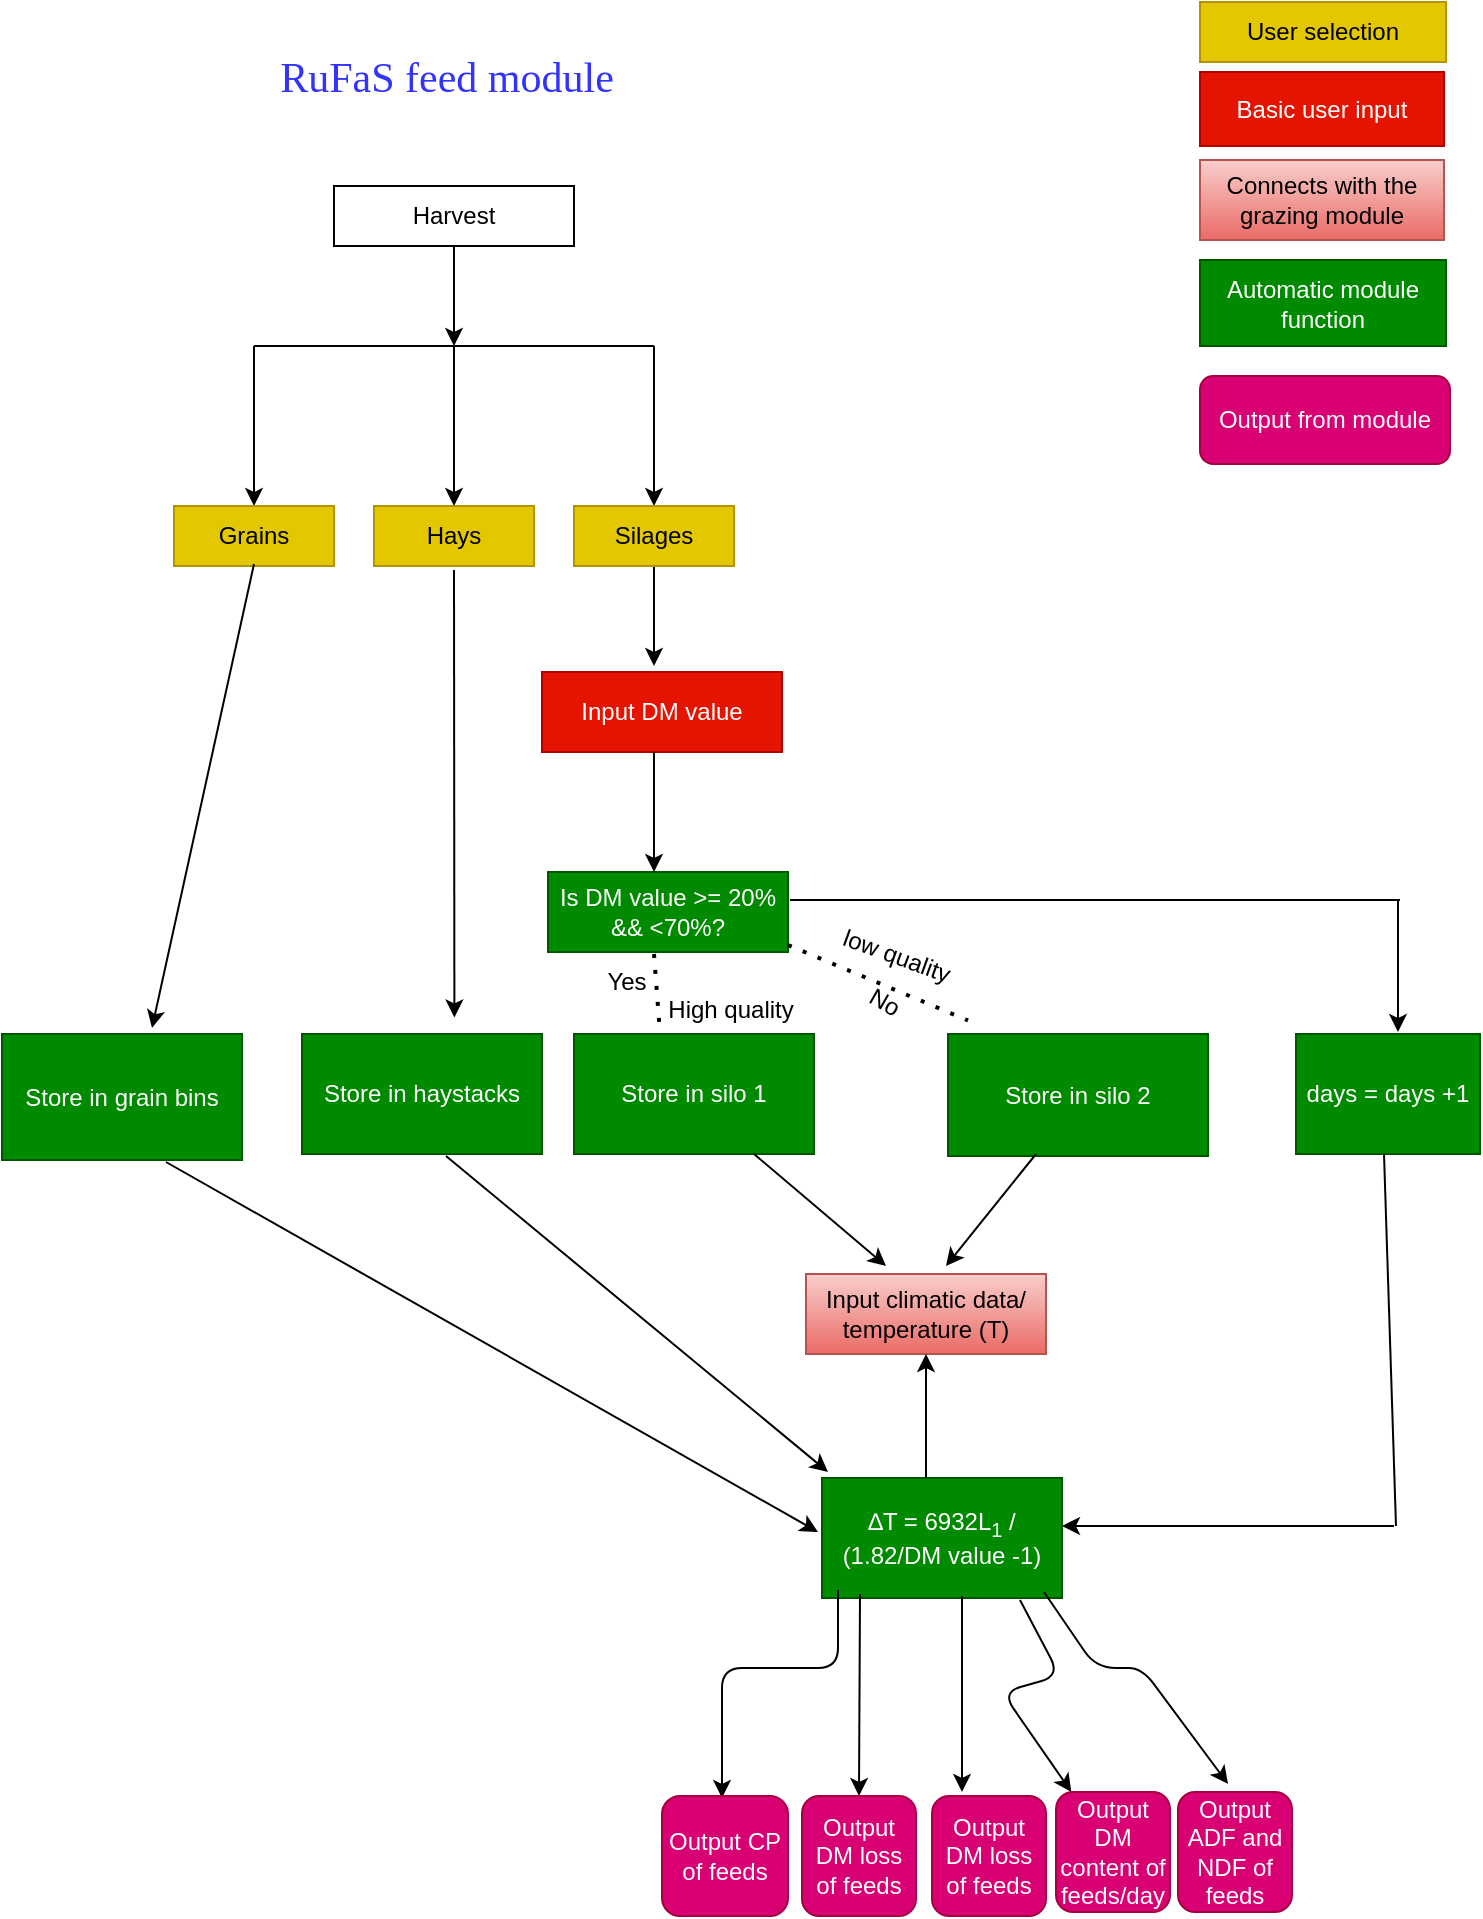 <mxfile version="14.8.0" type="github">
  <diagram id="DUUOf399uBdJKGY2ofoX" name="Page-1">
    <mxGraphModel dx="782" dy="420" grid="0" gridSize="10" guides="1" tooltips="1" connect="1" arrows="1" fold="1" page="1" pageScale="1" pageWidth="850" pageHeight="1400" background="none" math="0" shadow="0">
      <root>
        <mxCell id="0" />
        <mxCell id="1" parent="0" />
        <mxCell id="M2hDqggpuAr9q3mNzkYl-5" value="" style="endArrow=classic;html=1;" parent="1" edge="1">
          <mxGeometry width="50" height="50" relative="1" as="geometry">
            <mxPoint x="430" y="200" as="sourcePoint" />
            <mxPoint x="430" y="280" as="targetPoint" />
          </mxGeometry>
        </mxCell>
        <mxCell id="M2hDqggpuAr9q3mNzkYl-9" value="Hays" style="rounded=0;whiteSpace=wrap;html=1;fillColor=#e3c800;strokeColor=#B09500;fontColor=#000000;" parent="1" vertex="1">
          <mxGeometry x="290" y="280" width="80" height="30" as="geometry" />
        </mxCell>
        <mxCell id="M2hDqggpuAr9q3mNzkYl-12" value="Harvest" style="rounded=0;whiteSpace=wrap;html=1;" parent="1" vertex="1">
          <mxGeometry x="270" y="120" width="120" height="30" as="geometry" />
        </mxCell>
        <mxCell id="M2hDqggpuAr9q3mNzkYl-15" value="" style="endArrow=classic;html=1;exitX=0.5;exitY=1;exitDx=0;exitDy=0;" parent="1" source="M2hDqggpuAr9q3mNzkYl-12" edge="1">
          <mxGeometry width="50" height="50" relative="1" as="geometry">
            <mxPoint x="250" y="250" as="sourcePoint" />
            <mxPoint x="330" y="200" as="targetPoint" />
          </mxGeometry>
        </mxCell>
        <mxCell id="M2hDqggpuAr9q3mNzkYl-17" value="" style="endArrow=none;html=1;" parent="1" edge="1">
          <mxGeometry width="50" height="50" relative="1" as="geometry">
            <mxPoint x="230" y="200" as="sourcePoint" />
            <mxPoint x="430" y="200" as="targetPoint" />
          </mxGeometry>
        </mxCell>
        <mxCell id="M2hDqggpuAr9q3mNzkYl-18" value="" style="endArrow=classic;html=1;" parent="1" edge="1">
          <mxGeometry width="50" height="50" relative="1" as="geometry">
            <mxPoint x="330" y="200" as="sourcePoint" />
            <mxPoint x="330" y="280" as="targetPoint" />
          </mxGeometry>
        </mxCell>
        <mxCell id="M2hDqggpuAr9q3mNzkYl-19" value="" style="endArrow=classic;html=1;" parent="1" edge="1">
          <mxGeometry width="50" height="50" relative="1" as="geometry">
            <mxPoint x="230" y="200" as="sourcePoint" />
            <mxPoint x="230" y="280" as="targetPoint" />
          </mxGeometry>
        </mxCell>
        <mxCell id="M2hDqggpuAr9q3mNzkYl-20" value="Grains" style="rounded=0;whiteSpace=wrap;html=1;fillColor=#e3c800;strokeColor=#B09500;fontColor=#000000;" parent="1" vertex="1">
          <mxGeometry x="190" y="280" width="80" height="30" as="geometry" />
        </mxCell>
        <mxCell id="M2hDqggpuAr9q3mNzkYl-21" value="" style="endArrow=classic;html=1;exitX=0.5;exitY=1;exitDx=0;exitDy=0;" parent="1" edge="1">
          <mxGeometry width="50" height="50" relative="1" as="geometry">
            <mxPoint x="430" y="310.0" as="sourcePoint" />
            <mxPoint x="430" y="360" as="targetPoint" />
          </mxGeometry>
        </mxCell>
        <mxCell id="M2hDqggpuAr9q3mNzkYl-22" value="Input climatic data/ temperature (T)" style="rounded=0;whiteSpace=wrap;html=1;fillColor=#f8cecc;strokeColor=#b85450;gradientColor=#ea6b66;" parent="1" vertex="1">
          <mxGeometry x="506" y="664" width="120" height="40" as="geometry" />
        </mxCell>
        <mxCell id="M2hDqggpuAr9q3mNzkYl-26" value="Input DM value" style="rounded=0;whiteSpace=wrap;html=1;fillColor=#e51400;strokeColor=#B20000;fontColor=#ffffff;" parent="1" vertex="1">
          <mxGeometry x="374" y="363" width="120" height="40" as="geometry" />
        </mxCell>
        <mxCell id="M2hDqggpuAr9q3mNzkYl-28" value="Is DM value &amp;gt;= 20% &amp;amp;&amp;amp; &amp;lt;70%?" style="rounded=0;whiteSpace=wrap;html=1;fillColor=#008a00;strokeColor=#005700;fontColor=#ffffff;" parent="1" vertex="1">
          <mxGeometry x="377" y="463" width="120" height="40" as="geometry" />
        </mxCell>
        <mxCell id="M2hDqggpuAr9q3mNzkYl-30" value="No" style="text;html=1;align=center;verticalAlign=middle;resizable=0;points=[];autosize=1;strokeColor=none;rotation=30;" parent="1" vertex="1">
          <mxGeometry x="530" y="518" width="30" height="20" as="geometry" />
        </mxCell>
        <mxCell id="M2hDqggpuAr9q3mNzkYl-32" value="Store in silo 2" style="rounded=0;whiteSpace=wrap;html=1;fillColor=#008a00;strokeColor=#005700;fontColor=#ffffff;" parent="1" vertex="1">
          <mxGeometry x="577" y="544" width="130" height="61" as="geometry" />
        </mxCell>
        <mxCell id="M2hDqggpuAr9q3mNzkYl-40" value="" style="endArrow=classic;html=1;entryX=0.635;entryY=-0.138;entryDx=0;entryDy=0;entryPerimeter=0;" parent="1" target="M2hDqggpuAr9q3mNzkYl-48" edge="1">
          <mxGeometry width="50" height="50" relative="1" as="geometry">
            <mxPoint x="330" y="312" as="sourcePoint" />
            <mxPoint x="319" y="544" as="targetPoint" />
          </mxGeometry>
        </mxCell>
        <mxCell id="M2hDqggpuAr9q3mNzkYl-41" value="" style="endArrow=classic;html=1;" parent="1" edge="1">
          <mxGeometry width="50" height="50" relative="1" as="geometry">
            <mxPoint x="230" y="309" as="sourcePoint" />
            <mxPoint x="179" y="541" as="targetPoint" />
          </mxGeometry>
        </mxCell>
        <mxCell id="M2hDqggpuAr9q3mNzkYl-46" value="Store in silo 1" style="rounded=0;whiteSpace=wrap;html=1;fillColor=#008a00;strokeColor=#005700;fontColor=#ffffff;" parent="1" vertex="1">
          <mxGeometry x="390" y="544" width="120" height="60" as="geometry" />
        </mxCell>
        <mxCell id="M2hDqggpuAr9q3mNzkYl-48" value="Store in haystacks" style="rounded=0;whiteSpace=wrap;html=1;fillColor=#008a00;strokeColor=#005700;fontColor=#ffffff;" parent="1" vertex="1">
          <mxGeometry x="254" y="544" width="120" height="60" as="geometry" />
        </mxCell>
        <mxCell id="M2hDqggpuAr9q3mNzkYl-50" value="Store in grain bins" style="rounded=0;whiteSpace=wrap;html=1;fillColor=#008a00;strokeColor=#005700;fontColor=#ffffff;" parent="1" vertex="1">
          <mxGeometry x="104" y="544" width="120" height="63" as="geometry" />
        </mxCell>
        <mxCell id="M2hDqggpuAr9q3mNzkYl-55" value="days = days +1" style="rounded=0;whiteSpace=wrap;html=1;fillColor=#008a00;strokeColor=#005700;fontColor=#ffffff;" parent="1" vertex="1">
          <mxGeometry x="751" y="544" width="92" height="60" as="geometry" />
        </mxCell>
        <mxCell id="M2hDqggpuAr9q3mNzkYl-59" value="&lt;p&gt;&lt;span&gt;∆&lt;/span&gt;T = 6932L&lt;sub&gt;1&lt;/sub&gt; / (1.82/DM value -1)&lt;br&gt;&lt;/p&gt;&lt;sub&gt;&lt;/sub&gt;" style="rounded=0;whiteSpace=wrap;html=1;fillColor=#008a00;strokeColor=#005700;fontColor=#ffffff;" parent="1" vertex="1">
          <mxGeometry x="514" y="766" width="120" height="60" as="geometry" />
        </mxCell>
        <mxCell id="M2hDqggpuAr9q3mNzkYl-64" value="" style="endArrow=classic;html=1;" parent="1" edge="1">
          <mxGeometry width="50" height="50" relative="1" as="geometry">
            <mxPoint x="186" y="608" as="sourcePoint" />
            <mxPoint x="512" y="793" as="targetPoint" />
          </mxGeometry>
        </mxCell>
        <mxCell id="3f1Fwqvxpe8gPJKD74U5-2" value="User selection" style="rounded=0;whiteSpace=wrap;html=1;fillColor=#e3c800;strokeColor=#B09500;fontColor=#000000;" parent="1" vertex="1">
          <mxGeometry x="703" y="28" width="123" height="30" as="geometry" />
        </mxCell>
        <mxCell id="3f1Fwqvxpe8gPJKD74U5-4" value="Silages" style="rounded=0;whiteSpace=wrap;html=1;fillColor=#e3c800;strokeColor=#B09500;fontColor=#000000;" parent="1" vertex="1">
          <mxGeometry x="390" y="280" width="80" height="30" as="geometry" />
        </mxCell>
        <mxCell id="3f1Fwqvxpe8gPJKD74U5-6" value="Basic user input" style="rounded=0;whiteSpace=wrap;html=1;fillColor=#e51400;strokeColor=#B20000;fontColor=#ffffff;" parent="1" vertex="1">
          <mxGeometry x="703" y="63" width="122" height="37" as="geometry" />
        </mxCell>
        <mxCell id="3f1Fwqvxpe8gPJKD74U5-7" value="Connects with the grazing module" style="rounded=0;whiteSpace=wrap;html=1;fillColor=#f8cecc;strokeColor=#b85450;gradientColor=#ea6b66;" parent="1" vertex="1">
          <mxGeometry x="703" y="107" width="122" height="40" as="geometry" />
        </mxCell>
        <mxCell id="3f1Fwqvxpe8gPJKD74U5-8" value="" style="endArrow=classic;html=1;exitX=0.5;exitY=1;exitDx=0;exitDy=0;entryX=0.5;entryY=0;entryDx=0;entryDy=0;" parent="1" edge="1">
          <mxGeometry width="50" height="50" relative="1" as="geometry">
            <mxPoint x="430" y="403" as="sourcePoint" />
            <mxPoint x="430" y="463" as="targetPoint" />
          </mxGeometry>
        </mxCell>
        <mxCell id="3f1Fwqvxpe8gPJKD74U5-9" value="Automatic module function" style="rounded=0;whiteSpace=wrap;html=1;fillColor=#008a00;strokeColor=#005700;fontColor=#ffffff;" parent="1" vertex="1">
          <mxGeometry x="703" y="157" width="123" height="43" as="geometry" />
        </mxCell>
        <mxCell id="3f1Fwqvxpe8gPJKD74U5-12" value="Yes" style="text;html=1;align=center;verticalAlign=middle;resizable=0;points=[];autosize=1;strokeColor=none;" parent="1" vertex="1">
          <mxGeometry x="401" y="509" width="30" height="18" as="geometry" />
        </mxCell>
        <mxCell id="01IGUwASaf1nJK4tgAH9-1" value="low quality" style="text;html=1;align=center;verticalAlign=middle;resizable=0;points=[];autosize=1;strokeColor=none;rotation=20;" vertex="1" parent="1">
          <mxGeometry x="518" y="496" width="66" height="18" as="geometry" />
        </mxCell>
        <mxCell id="01IGUwASaf1nJK4tgAH9-3" value="High quality" style="text;html=1;align=center;verticalAlign=middle;resizable=0;points=[];autosize=1;strokeColor=none;" vertex="1" parent="1">
          <mxGeometry x="431" y="523" width="73" height="18" as="geometry" />
        </mxCell>
        <mxCell id="01IGUwASaf1nJK4tgAH9-5" value="" style="endArrow=none;dashed=1;html=1;dashPattern=1 3;strokeWidth=2;entryX=0.077;entryY=-0.111;entryDx=0;entryDy=0;entryPerimeter=0;" edge="1" parent="1" target="M2hDqggpuAr9q3mNzkYl-32">
          <mxGeometry width="50" height="50" relative="1" as="geometry">
            <mxPoint x="497" y="499.5" as="sourcePoint" />
            <mxPoint x="547" y="534.5" as="targetPoint" />
          </mxGeometry>
        </mxCell>
        <mxCell id="01IGUwASaf1nJK4tgAH9-7" value="" style="endArrow=none;dashed=1;html=1;dashPattern=1 3;strokeWidth=2;entryX=0.358;entryY=-0.017;entryDx=0;entryDy=0;entryPerimeter=0;" edge="1" parent="1" target="M2hDqggpuAr9q3mNzkYl-46">
          <mxGeometry width="50" height="50" relative="1" as="geometry">
            <mxPoint x="430" y="504" as="sourcePoint" />
            <mxPoint x="480" y="552" as="targetPoint" />
          </mxGeometry>
        </mxCell>
        <mxCell id="01IGUwASaf1nJK4tgAH9-10" value="" style="endArrow=classic;html=1;exitX=0.75;exitY=1;exitDx=0;exitDy=0;" edge="1" parent="1" source="M2hDqggpuAr9q3mNzkYl-46">
          <mxGeometry width="50" height="50" relative="1" as="geometry">
            <mxPoint x="527" y="657" as="sourcePoint" />
            <mxPoint x="546" y="660" as="targetPoint" />
          </mxGeometry>
        </mxCell>
        <mxCell id="01IGUwASaf1nJK4tgAH9-11" value="" style="endArrow=classic;html=1;" edge="1" parent="1">
          <mxGeometry width="50" height="50" relative="1" as="geometry">
            <mxPoint x="621" y="604" as="sourcePoint" />
            <mxPoint x="576" y="660" as="targetPoint" />
          </mxGeometry>
        </mxCell>
        <mxCell id="01IGUwASaf1nJK4tgAH9-13" value="" style="endArrow=none;html=1;" edge="1" parent="1">
          <mxGeometry width="50" height="50" relative="1" as="geometry">
            <mxPoint x="498" y="477" as="sourcePoint" />
            <mxPoint x="803" y="477" as="targetPoint" />
          </mxGeometry>
        </mxCell>
        <mxCell id="01IGUwASaf1nJK4tgAH9-14" value="" style="endArrow=classic;html=1;" edge="1" parent="1">
          <mxGeometry width="50" height="50" relative="1" as="geometry">
            <mxPoint x="802" y="477" as="sourcePoint" />
            <mxPoint x="802" y="543" as="targetPoint" />
          </mxGeometry>
        </mxCell>
        <mxCell id="01IGUwASaf1nJK4tgAH9-15" value="" style="endArrow=classic;html=1;" edge="1" parent="1">
          <mxGeometry width="50" height="50" relative="1" as="geometry">
            <mxPoint x="800" y="790" as="sourcePoint" />
            <mxPoint x="634" y="790" as="targetPoint" />
          </mxGeometry>
        </mxCell>
        <mxCell id="01IGUwASaf1nJK4tgAH9-16" value="" style="endArrow=none;html=1;" edge="1" parent="1">
          <mxGeometry width="50" height="50" relative="1" as="geometry">
            <mxPoint x="801" y="790" as="sourcePoint" />
            <mxPoint x="795" y="604" as="targetPoint" />
          </mxGeometry>
        </mxCell>
        <mxCell id="01IGUwASaf1nJK4tgAH9-17" value="" style="endArrow=classic;html=1;entryX=0.5;entryY=1;entryDx=0;entryDy=0;" edge="1" parent="1" target="M2hDqggpuAr9q3mNzkYl-22">
          <mxGeometry width="50" height="50" relative="1" as="geometry">
            <mxPoint x="566" y="766" as="sourcePoint" />
            <mxPoint x="610" y="716" as="targetPoint" />
          </mxGeometry>
        </mxCell>
        <mxCell id="01IGUwASaf1nJK4tgAH9-18" value="" style="endArrow=classic;html=1;exitX=0.6;exitY=1.017;exitDx=0;exitDy=0;exitPerimeter=0;" edge="1" parent="1" source="M2hDqggpuAr9q3mNzkYl-48">
          <mxGeometry width="50" height="50" relative="1" as="geometry">
            <mxPoint x="492" y="833" as="sourcePoint" />
            <mxPoint x="517" y="763" as="targetPoint" />
          </mxGeometry>
        </mxCell>
        <mxCell id="01IGUwASaf1nJK4tgAH9-19" value="" style="endArrow=classic;html=1;" edge="1" parent="1">
          <mxGeometry width="50" height="50" relative="1" as="geometry">
            <mxPoint x="522" y="822" as="sourcePoint" />
            <mxPoint x="464" y="926" as="targetPoint" />
            <Array as="points">
              <mxPoint x="522" y="861" />
              <mxPoint x="464" y="861" />
            </Array>
          </mxGeometry>
        </mxCell>
        <mxCell id="01IGUwASaf1nJK4tgAH9-20" value="" style="endArrow=classic;html=1;entryX=0.5;entryY=0;entryDx=0;entryDy=0;" edge="1" parent="1" target="01IGUwASaf1nJK4tgAH9-22">
          <mxGeometry width="50" height="50" relative="1" as="geometry">
            <mxPoint x="533" y="824" as="sourcePoint" />
            <mxPoint x="547" y="927" as="targetPoint" />
            <Array as="points" />
          </mxGeometry>
        </mxCell>
        <mxCell id="01IGUwASaf1nJK4tgAH9-21" value="Output CP of feeds" style="rounded=1;whiteSpace=wrap;html=1;fillColor=#d80073;strokeColor=#A50040;fontColor=#ffffff;" vertex="1" parent="1">
          <mxGeometry x="434" y="925" width="63" height="60" as="geometry" />
        </mxCell>
        <mxCell id="01IGUwASaf1nJK4tgAH9-22" value="Output DM loss of feeds" style="rounded=1;whiteSpace=wrap;html=1;fillColor=#d80073;strokeColor=#A50040;fontColor=#ffffff;" vertex="1" parent="1">
          <mxGeometry x="504" y="925" width="57" height="60" as="geometry" />
        </mxCell>
        <mxCell id="01IGUwASaf1nJK4tgAH9-23" value="Output DM loss of feeds" style="rounded=1;whiteSpace=wrap;html=1;fillColor=#d80073;strokeColor=#A50040;fontColor=#ffffff;" vertex="1" parent="1">
          <mxGeometry x="569" y="925" width="57" height="60" as="geometry" />
        </mxCell>
        <mxCell id="01IGUwASaf1nJK4tgAH9-24" value="" style="endArrow=classic;html=1;" edge="1" parent="1">
          <mxGeometry width="50" height="50" relative="1" as="geometry">
            <mxPoint x="584" y="825" as="sourcePoint" />
            <mxPoint x="584" y="923" as="targetPoint" />
            <Array as="points" />
          </mxGeometry>
        </mxCell>
        <mxCell id="01IGUwASaf1nJK4tgAH9-25" value="" style="endArrow=classic;html=1;exitX=0.825;exitY=1.017;exitDx=0;exitDy=0;exitPerimeter=0;" edge="1" parent="1" source="M2hDqggpuAr9q3mNzkYl-59" target="01IGUwASaf1nJK4tgAH9-26">
          <mxGeometry width="50" height="50" relative="1" as="geometry">
            <mxPoint x="633" y="826" as="sourcePoint" />
            <mxPoint x="642" y="913" as="targetPoint" />
            <Array as="points">
              <mxPoint x="633" y="865" />
              <mxPoint x="604" y="873" />
            </Array>
          </mxGeometry>
        </mxCell>
        <mxCell id="01IGUwASaf1nJK4tgAH9-26" value="Output DM content of feeds/day" style="rounded=1;whiteSpace=wrap;html=1;fillColor=#d80073;strokeColor=#A50040;fontColor=#ffffff;" vertex="1" parent="1">
          <mxGeometry x="631" y="923" width="57" height="60" as="geometry" />
        </mxCell>
        <mxCell id="01IGUwASaf1nJK4tgAH9-28" value="" style="endArrow=classic;html=1;" edge="1" parent="1">
          <mxGeometry width="50" height="50" relative="1" as="geometry">
            <mxPoint x="625" y="823" as="sourcePoint" />
            <mxPoint x="717" y="919" as="targetPoint" />
            <Array as="points">
              <mxPoint x="651" y="860.98" />
              <mxPoint x="674" y="861" />
            </Array>
          </mxGeometry>
        </mxCell>
        <mxCell id="01IGUwASaf1nJK4tgAH9-29" value="Output ADF and NDF of feeds" style="rounded=1;whiteSpace=wrap;html=1;fillColor=#d80073;strokeColor=#A50040;fontColor=#ffffff;" vertex="1" parent="1">
          <mxGeometry x="692" y="923" width="57" height="60" as="geometry" />
        </mxCell>
        <mxCell id="01IGUwASaf1nJK4tgAH9-30" value="Output from module" style="rounded=1;whiteSpace=wrap;html=1;fillColor=#d80073;strokeColor=#A50040;fontColor=#ffffff;" vertex="1" parent="1">
          <mxGeometry x="703" y="215" width="125" height="44" as="geometry" />
        </mxCell>
        <mxCell id="01IGUwASaf1nJK4tgAH9-31" value="&lt;font style=&quot;font-size: 21px&quot; face=&quot;Comic Sans MS&quot; color=&quot;#3333FF&quot;&gt;RuFaS feed module&lt;br&gt;&lt;/font&gt;" style="text;html=1;align=center;verticalAlign=middle;resizable=0;points=[];autosize=1;strokeColor=none;" vertex="1" parent="1">
          <mxGeometry x="226" y="54.5" width="199" height="23" as="geometry" />
        </mxCell>
      </root>
    </mxGraphModel>
  </diagram>
</mxfile>
